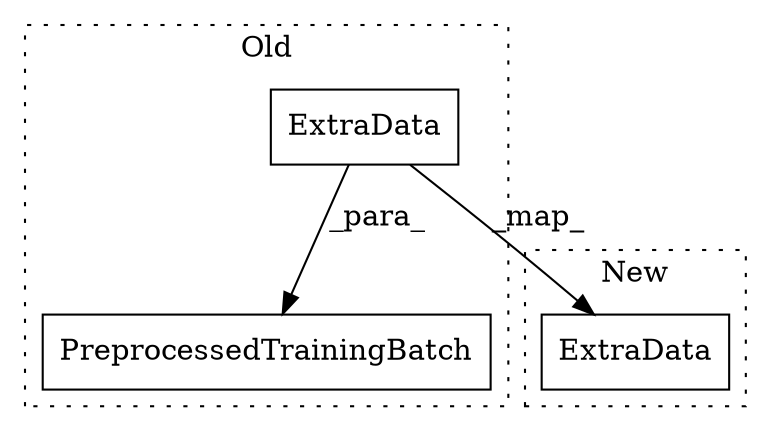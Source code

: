 digraph G {
subgraph cluster0 {
1 [label="ExtraData" a="32" s="4879,4958" l="10,1" shape="box"];
3 [label="PreprocessedTrainingBatch" a="32" s="4540,4959" l="26,1" shape="box"];
label = "Old";
style="dotted";
}
subgraph cluster1 {
2 [label="ExtraData" a="32" s="4810,4889" l="10,1" shape="box"];
label = "New";
style="dotted";
}
1 -> 3 [label="_para_"];
1 -> 2 [label="_map_"];
}